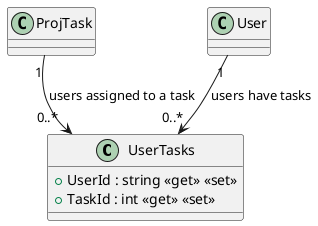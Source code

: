 ﻿@startuml
class UserTasks {
    + UserId : string <<get>> <<set>>
    + TaskId : int <<get>> <<set>>
}

ProjTask "1" --> "0..*" UserTasks : users assigned to a task
User "1" --> "0..*" UserTasks : users have tasks
@enduml
